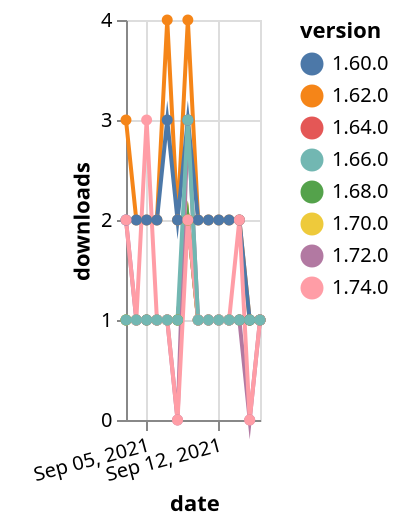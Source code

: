 {"$schema": "https://vega.github.io/schema/vega-lite/v5.json", "description": "A simple bar chart with embedded data.", "data": {"values": [{"date": "2021-09-03", "total": 241, "delta": 1, "version": "1.64.0"}, {"date": "2021-09-04", "total": 242, "delta": 1, "version": "1.64.0"}, {"date": "2021-09-05", "total": 243, "delta": 1, "version": "1.64.0"}, {"date": "2021-09-06", "total": 244, "delta": 1, "version": "1.64.0"}, {"date": "2021-09-07", "total": 245, "delta": 1, "version": "1.64.0"}, {"date": "2021-09-08", "total": 246, "delta": 1, "version": "1.64.0"}, {"date": "2021-09-09", "total": 248, "delta": 2, "version": "1.64.0"}, {"date": "2021-09-10", "total": 249, "delta": 1, "version": "1.64.0"}, {"date": "2021-09-11", "total": 250, "delta": 1, "version": "1.64.0"}, {"date": "2021-09-12", "total": 251, "delta": 1, "version": "1.64.0"}, {"date": "2021-09-13", "total": 252, "delta": 1, "version": "1.64.0"}, {"date": "2021-09-14", "total": 253, "delta": 1, "version": "1.64.0"}, {"date": "2021-09-15", "total": 254, "delta": 1, "version": "1.64.0"}, {"date": "2021-09-16", "total": 255, "delta": 1, "version": "1.64.0"}, {"date": "2021-09-03", "total": 156, "delta": 1, "version": "1.70.0"}, {"date": "2021-09-04", "total": 157, "delta": 1, "version": "1.70.0"}, {"date": "2021-09-05", "total": 158, "delta": 1, "version": "1.70.0"}, {"date": "2021-09-06", "total": 159, "delta": 1, "version": "1.70.0"}, {"date": "2021-09-07", "total": 160, "delta": 1, "version": "1.70.0"}, {"date": "2021-09-08", "total": 161, "delta": 1, "version": "1.70.0"}, {"date": "2021-09-09", "total": 163, "delta": 2, "version": "1.70.0"}, {"date": "2021-09-10", "total": 164, "delta": 1, "version": "1.70.0"}, {"date": "2021-09-11", "total": 165, "delta": 1, "version": "1.70.0"}, {"date": "2021-09-12", "total": 166, "delta": 1, "version": "1.70.0"}, {"date": "2021-09-13", "total": 167, "delta": 1, "version": "1.70.0"}, {"date": "2021-09-14", "total": 168, "delta": 1, "version": "1.70.0"}, {"date": "2021-09-15", "total": 169, "delta": 1, "version": "1.70.0"}, {"date": "2021-09-16", "total": 170, "delta": 1, "version": "1.70.0"}, {"date": "2021-09-03", "total": 178, "delta": 1, "version": "1.68.0"}, {"date": "2021-09-04", "total": 179, "delta": 1, "version": "1.68.0"}, {"date": "2021-09-05", "total": 180, "delta": 1, "version": "1.68.0"}, {"date": "2021-09-06", "total": 181, "delta": 1, "version": "1.68.0"}, {"date": "2021-09-07", "total": 182, "delta": 1, "version": "1.68.0"}, {"date": "2021-09-08", "total": 183, "delta": 1, "version": "1.68.0"}, {"date": "2021-09-09", "total": 185, "delta": 2, "version": "1.68.0"}, {"date": "2021-09-10", "total": 186, "delta": 1, "version": "1.68.0"}, {"date": "2021-09-11", "total": 187, "delta": 1, "version": "1.68.0"}, {"date": "2021-09-12", "total": 188, "delta": 1, "version": "1.68.0"}, {"date": "2021-09-13", "total": 189, "delta": 1, "version": "1.68.0"}, {"date": "2021-09-14", "total": 190, "delta": 1, "version": "1.68.0"}, {"date": "2021-09-15", "total": 191, "delta": 1, "version": "1.68.0"}, {"date": "2021-09-16", "total": 192, "delta": 1, "version": "1.68.0"}, {"date": "2021-09-03", "total": 172, "delta": 2, "version": "1.72.0"}, {"date": "2021-09-04", "total": 173, "delta": 1, "version": "1.72.0"}, {"date": "2021-09-05", "total": 174, "delta": 1, "version": "1.72.0"}, {"date": "2021-09-06", "total": 175, "delta": 1, "version": "1.72.0"}, {"date": "2021-09-07", "total": 176, "delta": 1, "version": "1.72.0"}, {"date": "2021-09-08", "total": 176, "delta": 0, "version": "1.72.0"}, {"date": "2021-09-09", "total": 179, "delta": 3, "version": "1.72.0"}, {"date": "2021-09-10", "total": 180, "delta": 1, "version": "1.72.0"}, {"date": "2021-09-11", "total": 181, "delta": 1, "version": "1.72.0"}, {"date": "2021-09-12", "total": 182, "delta": 1, "version": "1.72.0"}, {"date": "2021-09-13", "total": 183, "delta": 1, "version": "1.72.0"}, {"date": "2021-09-14", "total": 184, "delta": 1, "version": "1.72.0"}, {"date": "2021-09-15", "total": 184, "delta": 0, "version": "1.72.0"}, {"date": "2021-09-16", "total": 185, "delta": 1, "version": "1.72.0"}, {"date": "2021-09-03", "total": 2498, "delta": 3, "version": "1.62.0"}, {"date": "2021-09-04", "total": 2500, "delta": 2, "version": "1.62.0"}, {"date": "2021-09-05", "total": 2502, "delta": 2, "version": "1.62.0"}, {"date": "2021-09-06", "total": 2504, "delta": 2, "version": "1.62.0"}, {"date": "2021-09-07", "total": 2508, "delta": 4, "version": "1.62.0"}, {"date": "2021-09-08", "total": 2510, "delta": 2, "version": "1.62.0"}, {"date": "2021-09-09", "total": 2514, "delta": 4, "version": "1.62.0"}, {"date": "2021-09-10", "total": 2516, "delta": 2, "version": "1.62.0"}, {"date": "2021-09-11", "total": 2518, "delta": 2, "version": "1.62.0"}, {"date": "2021-09-12", "total": 2520, "delta": 2, "version": "1.62.0"}, {"date": "2021-09-13", "total": 2522, "delta": 2, "version": "1.62.0"}, {"date": "2021-09-14", "total": 2524, "delta": 2, "version": "1.62.0"}, {"date": "2021-09-15", "total": 2525, "delta": 1, "version": "1.62.0"}, {"date": "2021-09-16", "total": 2526, "delta": 1, "version": "1.62.0"}, {"date": "2021-09-03", "total": 2299, "delta": 2, "version": "1.60.0"}, {"date": "2021-09-04", "total": 2301, "delta": 2, "version": "1.60.0"}, {"date": "2021-09-05", "total": 2303, "delta": 2, "version": "1.60.0"}, {"date": "2021-09-06", "total": 2305, "delta": 2, "version": "1.60.0"}, {"date": "2021-09-07", "total": 2308, "delta": 3, "version": "1.60.0"}, {"date": "2021-09-08", "total": 2310, "delta": 2, "version": "1.60.0"}, {"date": "2021-09-09", "total": 2313, "delta": 3, "version": "1.60.0"}, {"date": "2021-09-10", "total": 2315, "delta": 2, "version": "1.60.0"}, {"date": "2021-09-11", "total": 2317, "delta": 2, "version": "1.60.0"}, {"date": "2021-09-12", "total": 2319, "delta": 2, "version": "1.60.0"}, {"date": "2021-09-13", "total": 2321, "delta": 2, "version": "1.60.0"}, {"date": "2021-09-14", "total": 2323, "delta": 2, "version": "1.60.0"}, {"date": "2021-09-15", "total": 2324, "delta": 1, "version": "1.60.0"}, {"date": "2021-09-16", "total": 2325, "delta": 1, "version": "1.60.0"}, {"date": "2021-09-03", "total": 118, "delta": 2, "version": "1.74.0"}, {"date": "2021-09-04", "total": 119, "delta": 1, "version": "1.74.0"}, {"date": "2021-09-05", "total": 122, "delta": 3, "version": "1.74.0"}, {"date": "2021-09-06", "total": 123, "delta": 1, "version": "1.74.0"}, {"date": "2021-09-07", "total": 124, "delta": 1, "version": "1.74.0"}, {"date": "2021-09-08", "total": 124, "delta": 0, "version": "1.74.0"}, {"date": "2021-09-09", "total": 126, "delta": 2, "version": "1.74.0"}, {"date": "2021-09-10", "total": 127, "delta": 1, "version": "1.74.0"}, {"date": "2021-09-11", "total": 128, "delta": 1, "version": "1.74.0"}, {"date": "2021-09-12", "total": 129, "delta": 1, "version": "1.74.0"}, {"date": "2021-09-13", "total": 130, "delta": 1, "version": "1.74.0"}, {"date": "2021-09-14", "total": 132, "delta": 2, "version": "1.74.0"}, {"date": "2021-09-15", "total": 132, "delta": 0, "version": "1.74.0"}, {"date": "2021-09-16", "total": 133, "delta": 1, "version": "1.74.0"}, {"date": "2021-09-03", "total": 325, "delta": 1, "version": "1.66.0"}, {"date": "2021-09-04", "total": 326, "delta": 1, "version": "1.66.0"}, {"date": "2021-09-05", "total": 327, "delta": 1, "version": "1.66.0"}, {"date": "2021-09-06", "total": 328, "delta": 1, "version": "1.66.0"}, {"date": "2021-09-07", "total": 329, "delta": 1, "version": "1.66.0"}, {"date": "2021-09-08", "total": 330, "delta": 1, "version": "1.66.0"}, {"date": "2021-09-09", "total": 333, "delta": 3, "version": "1.66.0"}, {"date": "2021-09-10", "total": 334, "delta": 1, "version": "1.66.0"}, {"date": "2021-09-11", "total": 335, "delta": 1, "version": "1.66.0"}, {"date": "2021-09-12", "total": 336, "delta": 1, "version": "1.66.0"}, {"date": "2021-09-13", "total": 337, "delta": 1, "version": "1.66.0"}, {"date": "2021-09-14", "total": 338, "delta": 1, "version": "1.66.0"}, {"date": "2021-09-15", "total": 339, "delta": 1, "version": "1.66.0"}, {"date": "2021-09-16", "total": 340, "delta": 1, "version": "1.66.0"}]}, "width": "container", "mark": {"type": "line", "point": {"filled": true}}, "encoding": {"x": {"field": "date", "type": "temporal", "timeUnit": "yearmonthdate", "title": "date", "axis": {"labelAngle": -15}}, "y": {"field": "delta", "type": "quantitative", "title": "downloads"}, "color": {"field": "version", "type": "nominal"}, "tooltip": {"field": "delta"}}}